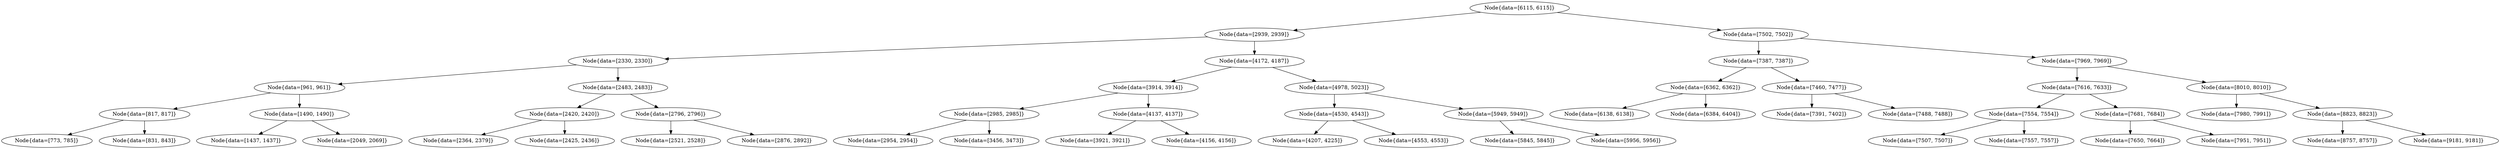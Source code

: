 digraph G{
1623932073 [label="Node{data=[6115, 6115]}"]
1623932073 -> 421999504
421999504 [label="Node{data=[2939, 2939]}"]
421999504 -> 1492407639
1492407639 [label="Node{data=[2330, 2330]}"]
1492407639 -> 1733145656
1733145656 [label="Node{data=[961, 961]}"]
1733145656 -> 1583018508
1583018508 [label="Node{data=[817, 817]}"]
1583018508 -> 2118246884
2118246884 [label="Node{data=[773, 785]}"]
1583018508 -> 82140566
82140566 [label="Node{data=[831, 843]}"]
1733145656 -> 243520838
243520838 [label="Node{data=[1490, 1490]}"]
243520838 -> 121670664
121670664 [label="Node{data=[1437, 1437]}"]
243520838 -> 1988035525
1988035525 [label="Node{data=[2049, 2069]}"]
1492407639 -> 1490610545
1490610545 [label="Node{data=[2483, 2483]}"]
1490610545 -> 1222721225
1222721225 [label="Node{data=[2420, 2420]}"]
1222721225 -> 1271057169
1271057169 [label="Node{data=[2364, 2379]}"]
1222721225 -> 1160616071
1160616071 [label="Node{data=[2425, 2436]}"]
1490610545 -> 1520525874
1520525874 [label="Node{data=[2796, 2796]}"]
1520525874 -> 460785881
460785881 [label="Node{data=[2521, 2528]}"]
1520525874 -> 1177600741
1177600741 [label="Node{data=[2876, 2892]}"]
421999504 -> 1878033156
1878033156 [label="Node{data=[4172, 4187]}"]
1878033156 -> 1041353786
1041353786 [label="Node{data=[3914, 3914]}"]
1041353786 -> 486750945
486750945 [label="Node{data=[2985, 2985]}"]
486750945 -> 1575285838
1575285838 [label="Node{data=[2954, 2954]}"]
486750945 -> 921150549
921150549 [label="Node{data=[3456, 3473]}"]
1041353786 -> 103272111
103272111 [label="Node{data=[4137, 4137]}"]
103272111 -> 49756344
49756344 [label="Node{data=[3921, 3921]}"]
103272111 -> 2018241068
2018241068 [label="Node{data=[4156, 4156]}"]
1878033156 -> 1938107516
1938107516 [label="Node{data=[4978, 5023]}"]
1938107516 -> 1265616405
1265616405 [label="Node{data=[4530, 4543]}"]
1265616405 -> 1885738296
1885738296 [label="Node{data=[4207, 4225]}"]
1265616405 -> 1465621394
1465621394 [label="Node{data=[4553, 4553]}"]
1938107516 -> 233286601
233286601 [label="Node{data=[5949, 5949]}"]
233286601 -> 940411662
940411662 [label="Node{data=[5845, 5845]}"]
233286601 -> 2013435618
2013435618 [label="Node{data=[5956, 5956]}"]
1623932073 -> 1938687355
1938687355 [label="Node{data=[7502, 7502]}"]
1938687355 -> 1132937504
1132937504 [label="Node{data=[7387, 7387]}"]
1132937504 -> 394717093
394717093 [label="Node{data=[6362, 6362]}"]
394717093 -> 2078266929
2078266929 [label="Node{data=[6138, 6138]}"]
394717093 -> 2029629932
2029629932 [label="Node{data=[6384, 6404]}"]
1132937504 -> 17723794
17723794 [label="Node{data=[7460, 7477]}"]
17723794 -> 563414489
563414489 [label="Node{data=[7391, 7402]}"]
17723794 -> 620638596
620638596 [label="Node{data=[7488, 7488]}"]
1938687355 -> 289247782
289247782 [label="Node{data=[7969, 7969]}"]
289247782 -> 1674437490
1674437490 [label="Node{data=[7616, 7633]}"]
1674437490 -> 1795131679
1795131679 [label="Node{data=[7554, 7554]}"]
1795131679 -> 1062791125
1062791125 [label="Node{data=[7507, 7507]}"]
1795131679 -> 1116339898
1116339898 [label="Node{data=[7557, 7557]}"]
1674437490 -> 1322468330
1322468330 [label="Node{data=[7681, 7684]}"]
1322468330 -> 1492290654
1492290654 [label="Node{data=[7650, 7664]}"]
1322468330 -> 552386266
552386266 [label="Node{data=[7951, 7951]}"]
289247782 -> 756938835
756938835 [label="Node{data=[8010, 8010]}"]
756938835 -> 2030379529
2030379529 [label="Node{data=[7980, 7991]}"]
756938835 -> 903467275
903467275 [label="Node{data=[8823, 8823]}"]
903467275 -> 1879487236
1879487236 [label="Node{data=[8757, 8757]}"]
903467275 -> 840630839
840630839 [label="Node{data=[9181, 9181]}"]
}